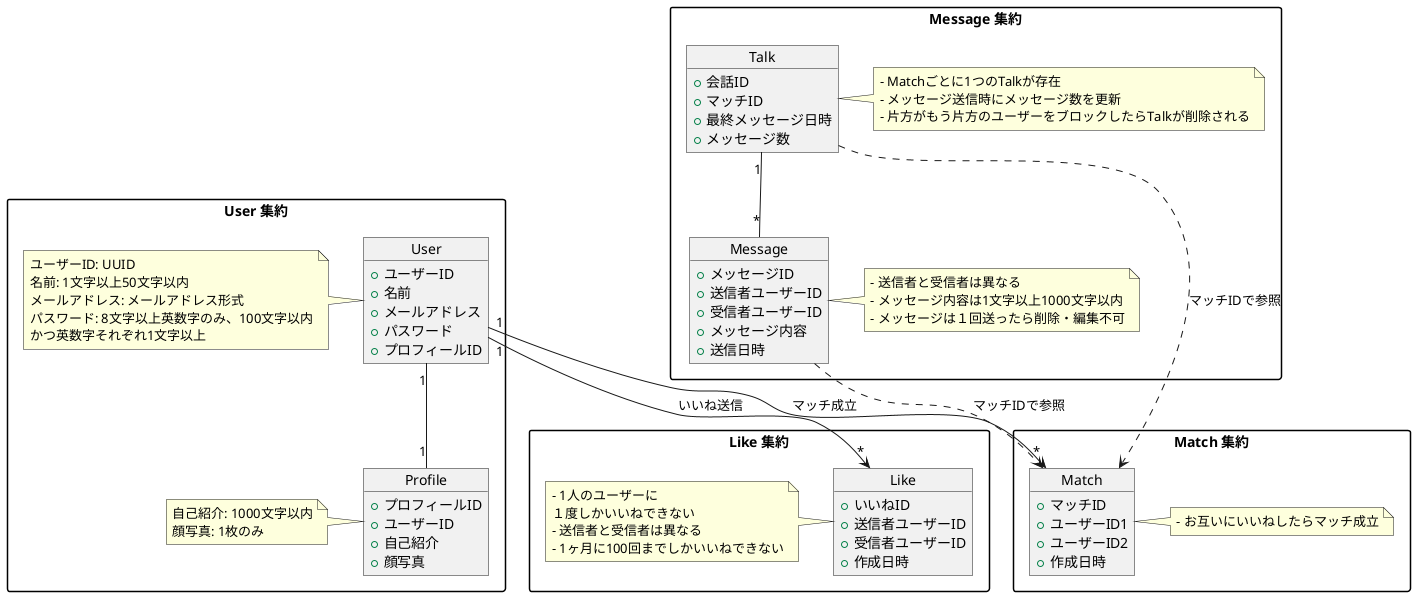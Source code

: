 @startuml model
skinparam packageStyle rectangle

package "User 集約" {
  object User {
    +ユーザーID
    +名前
    +メールアドレス
    +パスワード
    +プロフィールID
  }

  object Profile {
    +プロフィールID
    +ユーザーID
    +自己紹介
    +顔写真
  }

  User "1" -- "1" Profile

  note left of User
    ユーザーID: UUID
    名前: 1文字以上50文字以内
    メールアドレス: メールアドレス形式
    パスワード: 8文字以上英数字のみ、100文字以内
    かつ英数字それぞれ1文字以上
  end note

  note left of Profile
    自己紹介: 1000文字以内
    顔写真: 1枚のみ
  end note
}

package "Like 集約" {
  object Like {
    +いいねID
    +送信者ユーザーID
    +受信者ユーザーID
    +作成日時
  }

  note left of Like
    - 1人のユーザーに
    １度しかいいねできない
    - 送信者と受信者は異なる
    - 1ヶ月に100回までしかいいねできない
  end note
}

package "Match 集約" {
  object Match {
    +マッチID
    +ユーザーID1
    +ユーザーID2
    +作成日時
  }

  note right of Match
    - お互いにいいねしたらマッチ成立
  end note
}

package "Message 集約" {
  object Message {
    +メッセージID
    +送信者ユーザーID
    +受信者ユーザーID
    +メッセージ内容
    +送信日時
  }

  object Talk {
    +会話ID
    +マッチID
    +最終メッセージ日時
    +メッセージ数
  }

  Talk "1" -- "*" Message

  note right of Message
    - 送信者と受信者は異なる
    - メッセージ内容は1文字以上1000文字以内
    - メッセージは１回送ったら削除・編集不可
  end note

  note right of Talk
    - Matchごとに1つのTalkが存在
    - メッセージ送信時にメッセージ数を更新
    - 片方がもう片方のユーザーをブロックしたらTalkが削除される
  end note
}

User "1" --> "*" Like : いいね送信
User "1" --> "*" Match : マッチ成立

Message ..> Match : マッチIDで参照
Talk ..> Match : マッチIDで参照
@enduml